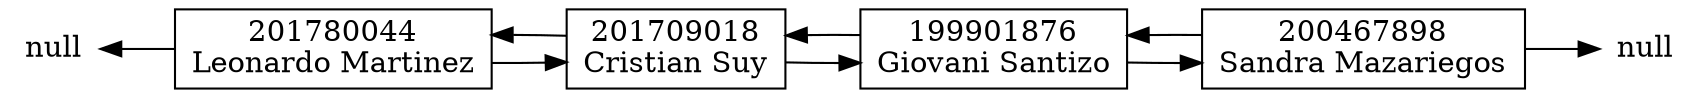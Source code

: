 digraph LinkedList {
	rankdir=LR;
	node [shape=record];
	nullI [shape=none, label="null", style=bold, height=0, width=0];
	nullF [shape=none, label="null", style=bold, height=0, width=0];
	a201780044[label="201780044\nLeonardo Martinez"]
	a201780044->a201709018
	nullI->a201780044[dir=back]
			a201709018[label="201709018\nCristian Suy"]
	a201709018->a199901876
	a201709018->a201780044
	a199901876[label="199901876\nGiovani Santizo"]
	a199901876->a200467898
	a199901876->a201709018
	a200467898[label="200467898\nSandra Mazariegos"]
	a200467898->a199901876
	a200467898->nullF
			}
